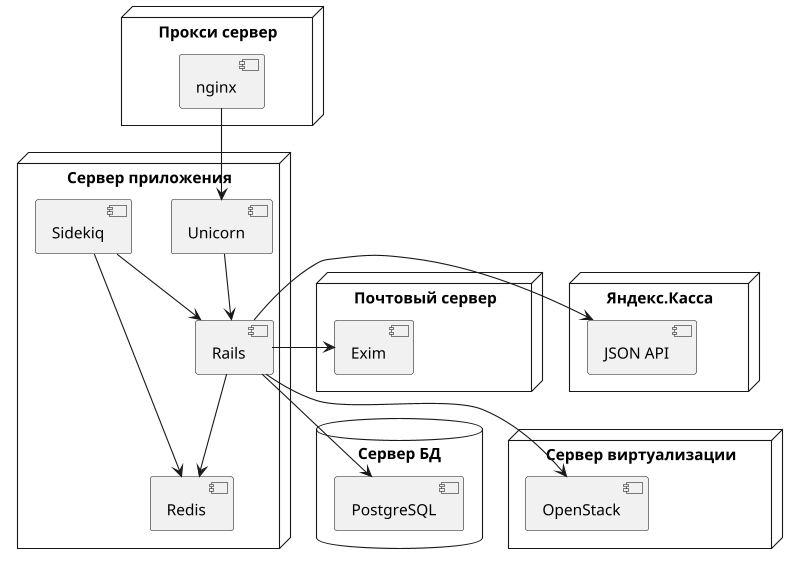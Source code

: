 @startuml overview_components_diagram
scale 800*800

node "Прокси сервер" {
  [nginx]
}

database "Сервер БД" {
  [PostgreSQL]
}

node "Сервер виртуализации" {
  [OpenStack]
}

node "Почтовый сервер" {
  [Exim]
}

node "Яндекс.Касса" {
  [JSON API] as json_api
}

node "Сервер приложения" {
  [nginx] --> [Unicorn]
  [Unicorn] --> [Rails]
  [Rails] --> [Redis]
  [Sidekiq] --> [Redis]
  [Sidekiq] --> [Rails]
  [Rails] -down-> [PostgreSQL]
  [Rails] -down-> [OpenStack]
  [Rails] -right-> [Exim]
  [Rails] -right-> json_api
}

@enduml
